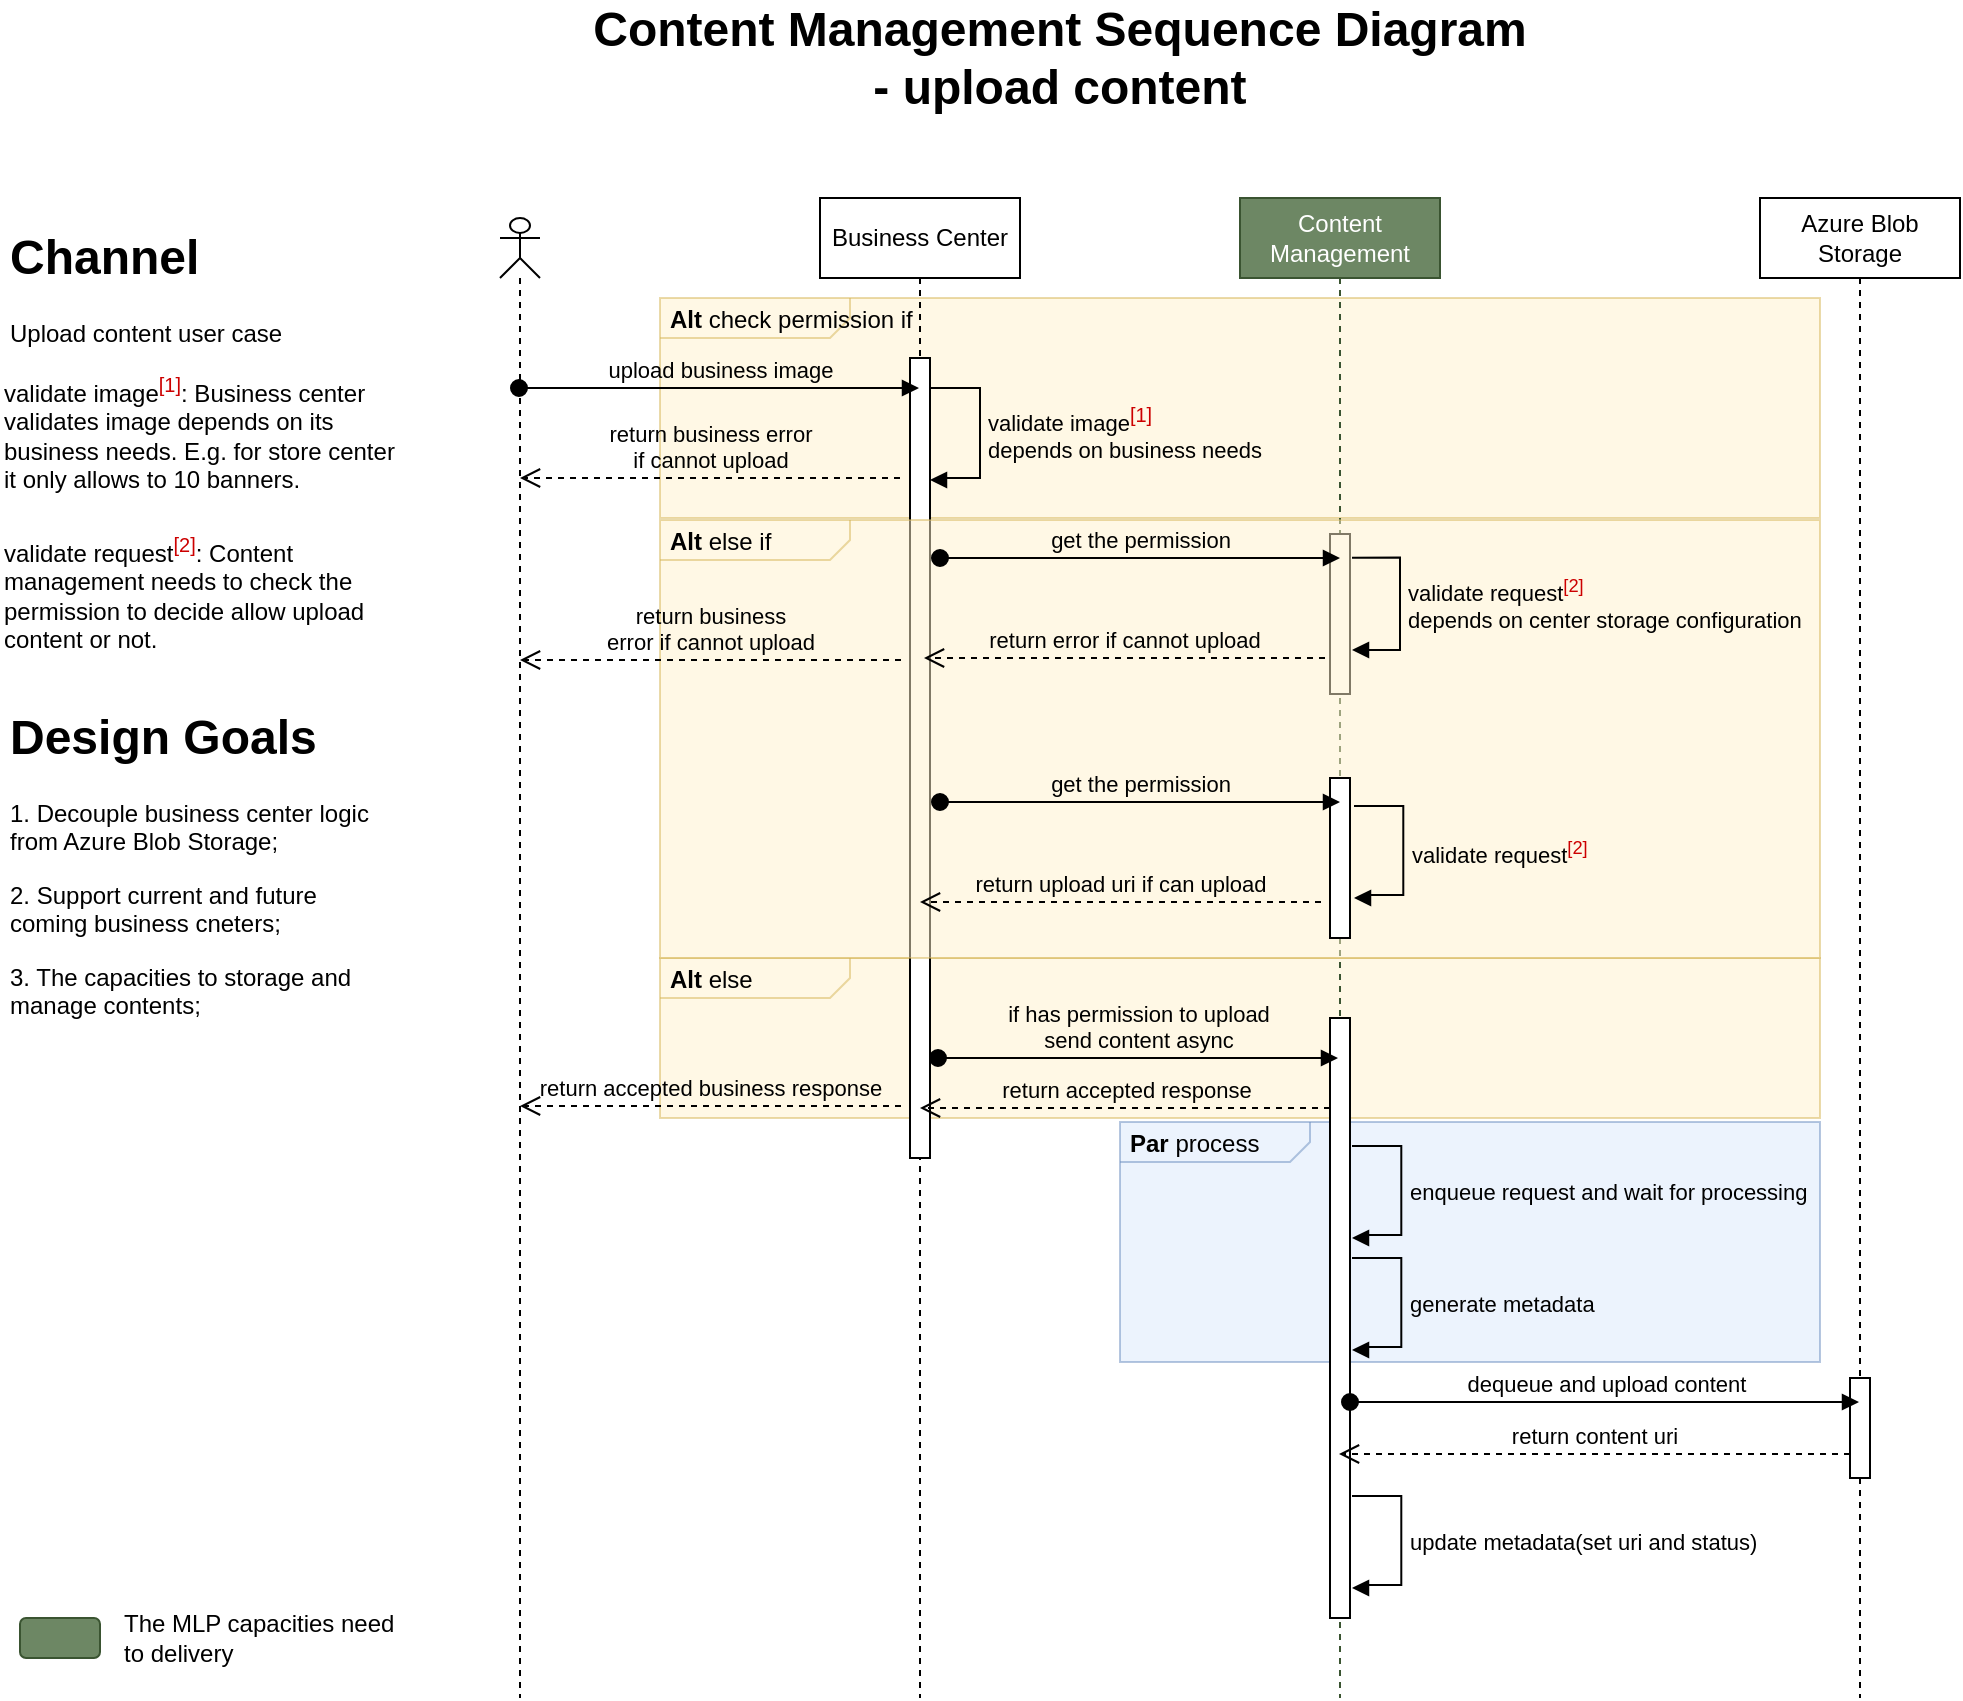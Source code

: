 <mxfile type="github" version="12.5.1" pages="2">
  <diagram id="Se-Glehy01dl6wNR-q-G" name="Uploading User Case">
    <mxGraphModel grid="1" shadow="0" math="0" pageHeight="1169" pageWidth="827" pageScale="1" page="1" fold="1" arrows="1" connect="1" tooltips="1" guides="1" gridSize="10" dy="774" dx="3672">
      <root>
        <mxCell id="0"/>
        <mxCell id="1" parent="0"/>
        <mxCell id="lDLZ59sCFjgZFas71iTA-2" value="&lt;p style=&quot;margin: 0px ; margin-top: 4px ; margin-left: 5px ; text-align: left&quot;&gt;&lt;b&gt;Alt&lt;/b&gt; else&lt;/p&gt;" parent="1" vertex="1" style="html=1;shape=mxgraph.sysml.package;overflow=fill;labelX=95;align=left;spacingLeft=5;verticalAlign=top;spacingTop=-3;fillColor=#fff2cc;strokeColor=#d6b656;opacity=50;">
          <mxGeometry as="geometry" height="80" width="580" y="530" x="-2140"/>
        </mxCell>
        <mxCell id="fI2PRTh5zaHvBNYzc2sx-11" value="&lt;p style=&quot;margin: 0px ; margin-top: 4px ; margin-left: 5px ; text-align: left&quot;&gt;&lt;b&gt;Alt&lt;/b&gt;&amp;nbsp;check permission if&lt;/p&gt;" parent="1" vertex="1" style="html=1;shape=mxgraph.sysml.package;overflow=fill;labelX=95;align=left;spacingLeft=5;verticalAlign=top;spacingTop=-3;fillColor=#fff2cc;strokeColor=#d6b656;opacity=50;">
          <mxGeometry as="geometry" height="110" width="580" y="200" x="-2140"/>
        </mxCell>
        <mxCell id="fI2PRTh5zaHvBNYzc2sx-2" value="" parent="1" vertex="1" style="shape=umlLifeline;participant=umlActor;perimeter=lifelinePerimeter;whiteSpace=wrap;html=1;container=1;collapsible=0;recursiveResize=0;verticalAlign=top;spacingTop=36;labelBackgroundColor=#ffffff;outlineConnect=0;size=30;">
          <mxGeometry as="geometry" height="740" width="20" y="160" x="-2220"/>
        </mxCell>
        <mxCell id="fI2PRTh5zaHvBNYzc2sx-3" value="Business Center" parent="1" vertex="1" style="shape=umlLifeline;perimeter=lifelinePerimeter;whiteSpace=wrap;html=1;container=1;collapsible=0;recursiveResize=0;outlineConnect=0;">
          <mxGeometry as="geometry" height="750" width="100" y="150" x="-2060"/>
        </mxCell>
        <mxCell id="fI2PRTh5zaHvBNYzc2sx-9" value="" parent="fI2PRTh5zaHvBNYzc2sx-3" vertex="1" style="html=1;points=[];perimeter=orthogonalPerimeter;">
          <mxGeometry as="geometry" height="400" width="10" y="80" x="45"/>
        </mxCell>
        <mxCell id="fI2PRTh5zaHvBNYzc2sx-4" value="Content Management" parent="1" vertex="1" style="shape=umlLifeline;perimeter=lifelinePerimeter;whiteSpace=wrap;html=1;container=1;collapsible=0;recursiveResize=0;outlineConnect=0;fillColor=#6d8764;strokeColor=#3A5431;fontColor=#ffffff;">
          <mxGeometry as="geometry" height="750" width="100" y="150" x="-1850"/>
        </mxCell>
        <mxCell id="fI2PRTh5zaHvBNYzc2sx-18" value="" parent="fI2PRTh5zaHvBNYzc2sx-4" vertex="1" style="html=1;points=[];perimeter=orthogonalPerimeter;">
          <mxGeometry as="geometry" height="80" width="10" y="168" x="45"/>
        </mxCell>
        <mxCell id="lDLZ59sCFjgZFas71iTA-1" value="&lt;p style=&quot;margin: 0px ; margin-top: 4px ; margin-left: 5px ; text-align: left&quot;&gt;&lt;b&gt;Alt&lt;/b&gt; else if&lt;/p&gt;" parent="fI2PRTh5zaHvBNYzc2sx-4" vertex="1" style="html=1;shape=mxgraph.sysml.package;overflow=fill;labelX=95;align=left;spacingLeft=5;verticalAlign=top;spacingTop=-3;fillColor=#fff2cc;strokeColor=#d6b656;opacity=50;">
          <mxGeometry as="geometry" height="219" width="580" y="161" x="-290"/>
        </mxCell>
        <mxCell id="fI2PRTh5zaHvBNYzc2sx-5" value="Azure Blob Storage" parent="1" vertex="1" style="shape=umlLifeline;perimeter=lifelinePerimeter;whiteSpace=wrap;html=1;container=1;collapsible=0;recursiveResize=0;outlineConnect=0;">
          <mxGeometry as="geometry" height="750" width="100" y="150" x="-1590"/>
        </mxCell>
        <mxCell id="fI2PRTh5zaHvBNYzc2sx-37" value="&lt;p style=&quot;margin: 0px ; margin-top: 4px ; margin-left: 5px ; text-align: left&quot;&gt;&lt;b&gt;Par&lt;/b&gt;&amp;nbsp;process&lt;/p&gt;" parent="fI2PRTh5zaHvBNYzc2sx-5" vertex="1" style="html=1;shape=mxgraph.sysml.package;overflow=fill;labelX=95;align=left;spacingLeft=5;verticalAlign=top;spacingTop=-3;fillColor=#dae8fc;strokeColor=#6c8ebf;opacity=50;">
          <mxGeometry as="geometry" height="120" width="350" y="462" x="-320"/>
        </mxCell>
        <mxCell id="fI2PRTh5zaHvBNYzc2sx-31" value="" parent="fI2PRTh5zaHvBNYzc2sx-5" vertex="1" style="html=1;points=[];perimeter=orthogonalPerimeter;">
          <mxGeometry as="geometry" height="50" width="10" y="590" x="45"/>
        </mxCell>
        <mxCell id="fI2PRTh5zaHvBNYzc2sx-6" value="&lt;h1&gt;Channel&lt;/h1&gt;&lt;p&gt;Upload content user case&lt;/p&gt;" parent="1" vertex="1" style="text;html=1;strokeColor=none;fillColor=none;spacing=5;spacingTop=-20;whiteSpace=wrap;overflow=hidden;rounded=0;">
          <mxGeometry as="geometry" height="71" width="190" y="160" x="-2470"/>
        </mxCell>
        <mxCell id="fI2PRTh5zaHvBNYzc2sx-7" value="&lt;font style=&quot;font-size: 24px&quot;&gt;&lt;b&gt;Content Management Sequence Diagram&lt;br&gt;- upload content&lt;br&gt;&lt;/b&gt;&lt;/font&gt;" parent="1" vertex="1" style="text;html=1;strokeColor=none;fillColor=none;align=center;verticalAlign=middle;whiteSpace=wrap;rounded=0;">
          <mxGeometry as="geometry" height="20" width="520" y="70" x="-2200"/>
        </mxCell>
        <mxCell id="fI2PRTh5zaHvBNYzc2sx-8" value="upload business image" parent="1" style="html=1;verticalAlign=bottom;startArrow=oval;startFill=1;endArrow=block;startSize=8;labelBackgroundColor=none;" edge="1">
          <mxGeometry as="geometry" width="60" relative="1">
            <mxPoint as="sourcePoint" y="245" x="-2210.5"/>
            <mxPoint as="targetPoint" y="245" x="-2010.5"/>
            <Array as="points">
              <mxPoint y="245" x="-2120"/>
            </Array>
          </mxGeometry>
        </mxCell>
        <mxCell id="fI2PRTh5zaHvBNYzc2sx-12" value="return business error &lt;br&gt;if cannot upload" parent="1" style="html=1;verticalAlign=bottom;endArrow=open;dashed=1;endSize=8;labelBackgroundColor=none;" edge="1" target="fI2PRTh5zaHvBNYzc2sx-2">
          <mxGeometry as="geometry" relative="1">
            <mxPoint as="sourcePoint" y="290" x="-2020"/>
            <mxPoint as="targetPoint" y="290" x="-2100"/>
          </mxGeometry>
        </mxCell>
        <mxCell id="fI2PRTh5zaHvBNYzc2sx-16" value="validate image&lt;sup&gt;&lt;font color=&quot;#cc0000&quot; style=&quot;font-size: 10px&quot;&gt;[1]&lt;/font&gt;&lt;/sup&gt;&amp;nbsp;&lt;br&gt;depends on business needs&amp;nbsp;" parent="1" style="edgeStyle=orthogonalEdgeStyle;html=1;align=left;spacingLeft=2;endArrow=block;rounded=0;labelBackgroundColor=none;" edge="1">
          <mxGeometry as="geometry" relative="1">
            <mxPoint as="sourcePoint" y="245" x="-2005"/>
            <Array as="points">
              <mxPoint y="245" x="-1980"/>
              <mxPoint y="290" x="-1980"/>
              <mxPoint y="290" x="-2000"/>
              <mxPoint y="291" x="-2000"/>
            </Array>
            <mxPoint as="targetPoint" y="291" x="-2005"/>
          </mxGeometry>
        </mxCell>
        <mxCell id="fI2PRTh5zaHvBNYzc2sx-17" value="get the permission" parent="1" style="html=1;verticalAlign=bottom;startArrow=oval;startFill=1;endArrow=block;startSize=8;labelBackgroundColor=none;" edge="1">
          <mxGeometry as="geometry" width="60" relative="1">
            <mxPoint as="sourcePoint" y="330" x="-2000"/>
            <mxPoint as="targetPoint" y="330" x="-1800"/>
            <Array as="points">
              <mxPoint y="330" x="-1909.5"/>
            </Array>
          </mxGeometry>
        </mxCell>
        <mxCell id="fI2PRTh5zaHvBNYzc2sx-20" value="validate request&lt;sup&gt;&lt;font color=&quot;#cc0000&quot;&gt;[2]&lt;/font&gt;&lt;/sup&gt;&amp;nbsp;&lt;br&gt;depends on center storage configuration&amp;nbsp;" parent="1" style="edgeStyle=orthogonalEdgeStyle;html=1;align=left;spacingLeft=2;endArrow=block;rounded=0;labelBackgroundColor=none;" edge="1">
          <mxGeometry as="geometry" relative="1">
            <mxPoint as="sourcePoint" y="329.833" x="-1793.997"/>
            <Array as="points">
              <mxPoint y="330" x="-1770"/>
              <mxPoint y="376" x="-1770"/>
              <mxPoint y="376" x="-1790"/>
            </Array>
            <mxPoint as="targetPoint" y="376" x="-1794"/>
          </mxGeometry>
        </mxCell>
        <mxCell id="fI2PRTh5zaHvBNYzc2sx-21" value="return error if cannot upload" parent="1" style="html=1;verticalAlign=bottom;endArrow=open;dashed=1;endSize=8;labelBackgroundColor=none;" edge="1">
          <mxGeometry as="geometry" relative="1">
            <mxPoint as="sourcePoint" y="380" x="-1807.5"/>
            <mxPoint as="targetPoint" y="380" x="-2008"/>
          </mxGeometry>
        </mxCell>
        <mxCell id="fI2PRTh5zaHvBNYzc2sx-22" value="" parent="1" vertex="1" style="html=1;points=[];perimeter=orthogonalPerimeter;">
          <mxGeometry as="geometry" height="80" width="10" y="440" x="-1805"/>
        </mxCell>
        <mxCell id="fI2PRTh5zaHvBNYzc2sx-23" value="get the permission" parent="1" style="html=1;verticalAlign=bottom;startArrow=oval;startFill=1;endArrow=block;startSize=8;labelBackgroundColor=none;" edge="1">
          <mxGeometry as="geometry" width="60" relative="1">
            <mxPoint as="sourcePoint" y="452" x="-2000"/>
            <mxPoint as="targetPoint" y="452" x="-1800"/>
            <Array as="points">
              <mxPoint y="452" x="-1909.5"/>
            </Array>
          </mxGeometry>
        </mxCell>
        <mxCell id="fI2PRTh5zaHvBNYzc2sx-24" value="return upload uri if can upload" parent="1" style="html=1;verticalAlign=bottom;endArrow=open;dashed=1;endSize=8;labelBackgroundColor=none;" edge="1">
          <mxGeometry as="geometry" relative="1">
            <mxPoint as="sourcePoint" y="502" x="-1809.5"/>
            <mxPoint as="targetPoint" y="502" x="-2010"/>
          </mxGeometry>
        </mxCell>
        <mxCell id="fI2PRTh5zaHvBNYzc2sx-25" value="validate request&lt;sup&gt;&lt;font color=&quot;#cc0000&quot;&gt;[2]&lt;/font&gt;&lt;/sup&gt;&amp;nbsp;&lt;br&gt;" parent="1" style="edgeStyle=orthogonalEdgeStyle;html=1;align=left;spacingLeft=2;endArrow=block;rounded=0;labelBackgroundColor=none;" edge="1">
          <mxGeometry as="geometry" relative="1">
            <mxPoint as="sourcePoint" y="454" x="-1793"/>
            <Array as="points">
              <mxPoint y="453.5" x="-1768.33"/>
              <mxPoint y="498.5" x="-1768.33"/>
              <mxPoint y="498.5" x="-1788.33"/>
              <mxPoint y="499.5" x="-1788.33"/>
            </Array>
            <mxPoint as="targetPoint" y="500" x="-1793"/>
          </mxGeometry>
        </mxCell>
        <mxCell id="fI2PRTh5zaHvBNYzc2sx-27" value="" parent="1" vertex="1" style="html=1;points=[];perimeter=orthogonalPerimeter;">
          <mxGeometry as="geometry" height="300" width="10" y="560" x="-1805"/>
        </mxCell>
        <mxCell id="fI2PRTh5zaHvBNYzc2sx-28" value="if has permission to upload &lt;br&gt;send content async" parent="1" style="html=1;verticalAlign=bottom;startArrow=oval;startFill=1;endArrow=block;startSize=8;labelBackgroundColor=none;" edge="1">
          <mxGeometry as="geometry" width="60" relative="1">
            <mxPoint as="sourcePoint" y="580" x="-2001"/>
            <mxPoint as="targetPoint" y="580" x="-1801"/>
            <Array as="points">
              <mxPoint y="580" x="-1910.5"/>
            </Array>
          </mxGeometry>
        </mxCell>
        <mxCell id="fI2PRTh5zaHvBNYzc2sx-30" value="enqueue request and&amp;nbsp;wait&amp;nbsp;for&amp;nbsp;processing&amp;nbsp;" parent="1" style="edgeStyle=orthogonalEdgeStyle;html=1;align=left;spacingLeft=2;endArrow=block;rounded=0;labelBackgroundColor=none;" edge="1">
          <mxGeometry as="geometry" relative="1">
            <mxPoint as="sourcePoint" y="624" x="-1794"/>
            <Array as="points">
              <mxPoint y="623.5" x="-1769.33"/>
              <mxPoint y="668.5" x="-1769.33"/>
              <mxPoint y="668.5" x="-1789.33"/>
              <mxPoint y="669.5" x="-1789.33"/>
            </Array>
            <mxPoint as="targetPoint" y="670" x="-1794"/>
          </mxGeometry>
        </mxCell>
        <mxCell id="fI2PRTh5zaHvBNYzc2sx-32" value="dequeue and upload content" parent="1" style="html=1;verticalAlign=bottom;startArrow=oval;startFill=1;endArrow=block;startSize=8;" edge="1">
          <mxGeometry as="geometry" width="60" relative="1">
            <mxPoint as="sourcePoint" y="752" x="-1795"/>
            <mxPoint as="targetPoint" y="752" x="-1540.5"/>
            <Array as="points">
              <mxPoint y="752" x="-1704.5"/>
            </Array>
          </mxGeometry>
        </mxCell>
        <mxCell id="fI2PRTh5zaHvBNYzc2sx-33" value="return content uri" parent="1" style="html=1;verticalAlign=bottom;endArrow=open;dashed=1;endSize=8;" edge="1">
          <mxGeometry as="geometry" relative="1">
            <mxPoint as="sourcePoint" y="778" x="-1545"/>
            <mxPoint as="targetPoint" y="778" x="-1800.5"/>
          </mxGeometry>
        </mxCell>
        <mxCell id="fI2PRTh5zaHvBNYzc2sx-34" value="generate metadata" parent="1" style="edgeStyle=orthogonalEdgeStyle;html=1;align=left;spacingLeft=2;endArrow=block;rounded=0;labelBackgroundColor=none;" edge="1">
          <mxGeometry as="geometry" relative="1">
            <mxPoint as="sourcePoint" y="680" x="-1794"/>
            <Array as="points">
              <mxPoint y="679.5" x="-1769.33"/>
              <mxPoint y="724.5" x="-1769.33"/>
              <mxPoint y="724.5" x="-1789.33"/>
              <mxPoint y="725.5" x="-1789.33"/>
            </Array>
            <mxPoint as="targetPoint" y="726" x="-1794"/>
          </mxGeometry>
        </mxCell>
        <mxCell id="fI2PRTh5zaHvBNYzc2sx-35" value="return accepted response" parent="1" style="html=1;verticalAlign=bottom;endArrow=open;dashed=1;endSize=8;labelBackgroundColor=none;" edge="1">
          <mxGeometry as="geometry" relative="1">
            <mxPoint as="sourcePoint" y="605" x="-1805"/>
            <mxPoint as="targetPoint" y="605" x="-2010"/>
          </mxGeometry>
        </mxCell>
        <mxCell id="fI2PRTh5zaHvBNYzc2sx-36" value="update metadata(set uri and status)" parent="1" style="edgeStyle=orthogonalEdgeStyle;html=1;align=left;spacingLeft=2;endArrow=block;rounded=0;" edge="1">
          <mxGeometry as="geometry" relative="1">
            <mxPoint as="sourcePoint" y="799" x="-1794"/>
            <Array as="points">
              <mxPoint y="798.5" x="-1769.33"/>
              <mxPoint y="843.5" x="-1769.33"/>
              <mxPoint y="843.5" x="-1789.33"/>
              <mxPoint y="844.5" x="-1789.33"/>
            </Array>
            <mxPoint as="targetPoint" y="845" x="-1794"/>
          </mxGeometry>
        </mxCell>
        <mxCell id="fI2PRTh5zaHvBNYzc2sx-39" value="return business &lt;br&gt;error if cannot upload" parent="1" style="html=1;verticalAlign=bottom;endArrow=open;dashed=1;endSize=8;labelBackgroundColor=none;" edge="1">
          <mxGeometry as="geometry" relative="1">
            <mxPoint as="sourcePoint" y="381" x="-2019.5"/>
            <mxPoint as="targetPoint" y="381" x="-2210"/>
          </mxGeometry>
        </mxCell>
        <mxCell id="fI2PRTh5zaHvBNYzc2sx-41" value="return accepted business response" parent="1" style="html=1;verticalAlign=bottom;endArrow=open;dashed=1;endSize=8;labelBackgroundColor=none;" edge="1">
          <mxGeometry as="geometry" relative="1">
            <mxPoint as="sourcePoint" y="604" x="-2019.5"/>
            <mxPoint as="targetPoint" y="604" x="-2210"/>
          </mxGeometry>
        </mxCell>
        <mxCell id="PvR2-Of-hzqEuAxM7F6R-1" value="validate image&lt;sup&gt;&lt;font color=&quot;#cc0000&quot;&gt;[1]&lt;/font&gt;&lt;/sup&gt;: Business center validates image depends on its business needs. E.g. for store center it only allows to 10 banners.&amp;nbsp;" parent="1" vertex="1" style="text;html=1;whiteSpace=wrap;">
          <mxGeometry as="geometry" height="80" width="200" y="231" x="-2470"/>
        </mxCell>
        <mxCell id="PvR2-Of-hzqEuAxM7F6R-2" value="validate request&lt;sup&gt;&lt;font color=&quot;#cc0000&quot;&gt;[2]&lt;/font&gt;&lt;/sup&gt;: Content management needs to check the permission to decide allow upload content or not." parent="1" vertex="1" style="text;html=1;whiteSpace=wrap;">
          <mxGeometry as="geometry" height="80" width="200" y="311" x="-2470"/>
        </mxCell>
        <mxCell id="U4m3X5Pd-2RmzHpy8CRf-1" value="&lt;h1&gt;Design Goals&lt;/h1&gt;&lt;p&gt;1. Decouple business center logic from Azure Blob Storage;&lt;/p&gt;&lt;p&gt;2. Support current and future coming business cneters; &amp;nbsp;&lt;/p&gt;&lt;p&gt;3. The capacities to storage and manage contents;&lt;/p&gt;" parent="1" vertex="1" style="text;html=1;strokeColor=none;fillColor=none;spacing=5;spacingTop=-20;whiteSpace=wrap;overflow=hidden;rounded=0;">
          <mxGeometry as="geometry" height="170" width="190" y="400" x="-2470"/>
        </mxCell>
        <mxCell id="U4m3X5Pd-2RmzHpy8CRf-2" value="" parent="1" vertex="1" style="rounded=1;whiteSpace=wrap;html=1;fillColor=#6d8764;strokeColor=#3A5431;fontColor=#ffffff;">
          <mxGeometry as="geometry" height="20" width="40" y="860" x="-2460"/>
        </mxCell>
        <mxCell id="U4m3X5Pd-2RmzHpy8CRf-3" value="The MLP capacities need to delivery" parent="1" vertex="1" style="text;html=1;strokeColor=none;fillColor=none;align=left;verticalAlign=middle;whiteSpace=wrap;rounded=0;">
          <mxGeometry as="geometry" height="30" width="150" y="855" x="-2410"/>
        </mxCell>
      </root>
    </mxGraphModel>
  </diagram>
  <diagram id="jyZ-UgAI93Bx1oLYN5VF" name="Uploading Flow">
    <mxGraphModel grid="1" shadow="0" math="0" pageHeight="1169" pageWidth="827" pageScale="1" page="1" fold="1" arrows="1" connect="1" tooltips="1" guides="1" gridSize="10" dy="774" dx="1191">
      <root>
        <mxCell id="dsQxGTqZnhhS0Hhq-feO-0"/>
        <mxCell id="dsQxGTqZnhhS0Hhq-feO-1" parent="dsQxGTqZnhhS0Hhq-feO-0"/>
        <mxCell id="Udotl3SnngNRSzQwj5J_-15" value="" parent="dsQxGTqZnhhS0Hhq-feO-1" vertex="1" style="rounded=0;whiteSpace=wrap;html=1;">
          <mxGeometry as="geometry" height="230" width="1400" y="100" x="150"/>
        </mxCell>
        <mxCell id="dsQxGTqZnhhS0Hhq-feO-4" value="Content Working Flow" parent="dsQxGTqZnhhS0Hhq-feO-1" vertex="1" style="rounded=0;whiteSpace=wrap;html=1;">
          <mxGeometry as="geometry" height="30" width="1400" y="70" x="150"/>
        </mxCell>
        <mxCell id="Xnf22G6UInGDL0EMW7Zc-5" value="待审批" parent="dsQxGTqZnhhS0Hhq-feO-1" vertex="1" style="rounded=1;whiteSpace=wrap;html=1;">
          <mxGeometry as="geometry" height="30" width="130" y="230" x="273"/>
        </mxCell>
        <mxCell id="Xnf22G6UInGDL0EMW7Zc-10" value="已审批未发布" parent="dsQxGTqZnhhS0Hhq-feO-1" vertex="1" style="rounded=1;whiteSpace=wrap;html=1;">
          <mxGeometry as="geometry" height="30" width="130" y="230" x="498"/>
        </mxCell>
        <mxCell id="nNc08ZOLp3TUry_A3uPC-3" value="审批通过" parent="dsQxGTqZnhhS0Hhq-feO-1" vertex="1" style="text;html=1;strokeColor=none;fillColor=none;align=center;verticalAlign=middle;whiteSpace=wrap;rounded=0;">
          <mxGeometry as="geometry" height="30" width="90" y="190" x="405"/>
        </mxCell>
        <mxCell id="nNc08ZOLp3TUry_A3uPC-4" value="" parent="dsQxGTqZnhhS0Hhq-feO-1" vertex="1" style="html=1;shadow=0;dashed=0;align=center;verticalAlign=middle;shape=mxgraph.arrows2.arrow;dy=0.67;dx=20;notch=0;">
          <mxGeometry as="geometry" height="20" width="70" y="235" x="415"/>
        </mxCell>
        <mxCell id="nNc08ZOLp3TUry_A3uPC-5" value="上传内容" parent="dsQxGTqZnhhS0Hhq-feO-1" vertex="1" style="text;html=1;strokeColor=none;fillColor=none;align=center;verticalAlign=middle;whiteSpace=wrap;rounded=0;">
          <mxGeometry as="geometry" height="30" width="90" y="190" x="178"/>
        </mxCell>
        <mxCell id="nNc08ZOLp3TUry_A3uPC-6" value="" parent="dsQxGTqZnhhS0Hhq-feO-1" vertex="1" style="html=1;shadow=0;dashed=0;align=center;verticalAlign=middle;shape=mxgraph.arrows2.arrow;dy=0.67;dx=20;notch=0;">
          <mxGeometry as="geometry" height="20" width="70" y="235" x="190"/>
        </mxCell>
        <mxCell id="Udotl3SnngNRSzQwj5J_-0" value="已发布" parent="dsQxGTqZnhhS0Hhq-feO-1" vertex="1" style="rounded=1;whiteSpace=wrap;html=1;">
          <mxGeometry as="geometry" height="30" width="130" y="230" x="949"/>
        </mxCell>
        <mxCell id="Udotl3SnngNRSzQwj5J_-1" value="业务配置" parent="dsQxGTqZnhhS0Hhq-feO-1" vertex="1" style="text;html=1;strokeColor=none;fillColor=none;align=center;verticalAlign=middle;whiteSpace=wrap;rounded=0;">
          <mxGeometry as="geometry" height="30" width="90" y="190" x="632"/>
        </mxCell>
        <mxCell id="Udotl3SnngNRSzQwj5J_-2" value="" parent="dsQxGTqZnhhS0Hhq-feO-1" vertex="1" style="html=1;shadow=0;dashed=0;align=center;verticalAlign=middle;shape=mxgraph.arrows2.arrow;dy=0.67;dx=20;notch=0;">
          <mxGeometry as="geometry" height="20" width="70" y="235" x="641"/>
        </mxCell>
        <mxCell id="Udotl3SnngNRSzQwj5J_-3" value="待生效" parent="dsQxGTqZnhhS0Hhq-feO-1" vertex="1" style="rounded=1;whiteSpace=wrap;html=1;">
          <mxGeometry as="geometry" height="30" width="130" y="230" x="724"/>
        </mxCell>
        <mxCell id="Udotl3SnngNRSzQwj5J_-4" value="" parent="dsQxGTqZnhhS0Hhq-feO-1" vertex="1" style="html=1;shadow=0;dashed=0;align=center;verticalAlign=middle;shape=mxgraph.arrows2.arrow;dy=0.67;dx=20;notch=0;">
          <mxGeometry as="geometry" height="20" width="70" y="235" x="866"/>
        </mxCell>
        <mxCell id="Udotl3SnngNRSzQwj5J_-5" value="业务审核&lt;br&gt;（人工或自动）&amp;nbsp;" parent="dsQxGTqZnhhS0Hhq-feO-1" vertex="1" style="text;html=1;strokeColor=none;fillColor=none;align=center;verticalAlign=middle;whiteSpace=wrap;rounded=0;">
          <mxGeometry as="geometry" height="30" width="102" y="190" x="853"/>
        </mxCell>
        <mxCell id="Udotl3SnngNRSzQwj5J_-14" parent="dsQxGTqZnhhS0Hhq-feO-1" style="edgeStyle=orthogonalEdgeStyle;rounded=0;orthogonalLoop=1;jettySize=auto;html=1;exitX=0.5;exitY=0;exitDx=0;exitDy=0;entryX=0.5;entryY=0;entryDx=0;entryDy=0;" edge="1" target="Udotl3SnngNRSzQwj5J_-1" source="Udotl3SnngNRSzQwj5J_-6">
          <mxGeometry as="geometry" relative="1">
            <Array as="points">
              <mxPoint y="160" x="1465"/>
              <mxPoint y="160" x="677"/>
            </Array>
          </mxGeometry>
        </mxCell>
        <mxCell id="Udotl3SnngNRSzQwj5J_-6" value="失效" parent="dsQxGTqZnhhS0Hhq-feO-1" vertex="1" style="rounded=1;whiteSpace=wrap;html=1;">
          <mxGeometry as="geometry" height="30" width="130" y="230" x="1400"/>
        </mxCell>
        <mxCell id="Udotl3SnngNRSzQwj5J_-7" value="" parent="dsQxGTqZnhhS0Hhq-feO-1" vertex="1" style="html=1;shadow=0;dashed=0;align=center;verticalAlign=middle;shape=mxgraph.arrows2.arrow;dy=0.67;dx=20;notch=0;">
          <mxGeometry as="geometry" height="20" width="70" y="235" x="1092"/>
        </mxCell>
        <mxCell id="Udotl3SnngNRSzQwj5J_-8" value="业务配置" parent="dsQxGTqZnhhS0Hhq-feO-1" vertex="1" style="text;html=1;strokeColor=none;fillColor=none;align=center;verticalAlign=middle;whiteSpace=wrap;rounded=0;">
          <mxGeometry as="geometry" height="30" width="102" y="190" x="1080"/>
        </mxCell>
        <mxCell id="Udotl3SnngNRSzQwj5J_-9" value="" parent="dsQxGTqZnhhS0Hhq-feO-1" vertex="1" style="html=1;shadow=0;dashed=0;align=center;verticalAlign=middle;shape=mxgraph.arrows2.arrow;dy=0.67;dx=20;notch=0;">
          <mxGeometry as="geometry" height="20" width="70" y="235" x="1317"/>
        </mxCell>
        <mxCell id="Udotl3SnngNRSzQwj5J_-10" value="业务审核&lt;br&gt;（人工或自动）&amp;nbsp;" parent="dsQxGTqZnhhS0Hhq-feO-1" vertex="1" style="text;html=1;strokeColor=none;fillColor=none;align=center;verticalAlign=middle;whiteSpace=wrap;rounded=0;">
          <mxGeometry as="geometry" height="30" width="102" y="190" x="1307"/>
        </mxCell>
        <mxCell id="Udotl3SnngNRSzQwj5J_-11" value="待失效审核" parent="dsQxGTqZnhhS0Hhq-feO-1" vertex="1" style="rounded=1;whiteSpace=wrap;html=1;">
          <mxGeometry as="geometry" height="30" width="130" y="230" x="1175"/>
        </mxCell>
        <mxCell id="Udotl3SnngNRSzQwj5J_-16" value="&lt;h1&gt;Content Management Capabilities&lt;/h1&gt;&lt;p&gt;&lt;ul&gt;&lt;li&gt;Upload&lt;/li&gt;&lt;li&gt;Download&lt;/li&gt;&lt;li&gt;Query&lt;/li&gt;&lt;li&gt;Content version management&lt;/li&gt;&lt;/ul&gt;&lt;/p&gt;" parent="dsQxGTqZnhhS0Hhq-feO-1" vertex="1" style="text;html=1;strokeColor=none;fillColor=none;spacing=5;spacingTop=-20;whiteSpace=wrap;overflow=hidden;rounded=0;">
          <mxGeometry as="geometry" height="140" width="340" y="400" x="150"/>
        </mxCell>
      </root>
    </mxGraphModel>
  </diagram>
</mxfile>

